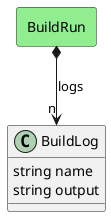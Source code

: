 @startuml

class "BuildLog" as Model {
 string name
 string output

 
}



    rectangle "BuildRun" as BuildRun #lightgreen {
    }
    
        BuildRun   *--> "n" Model : "logs"
    

@enduml
